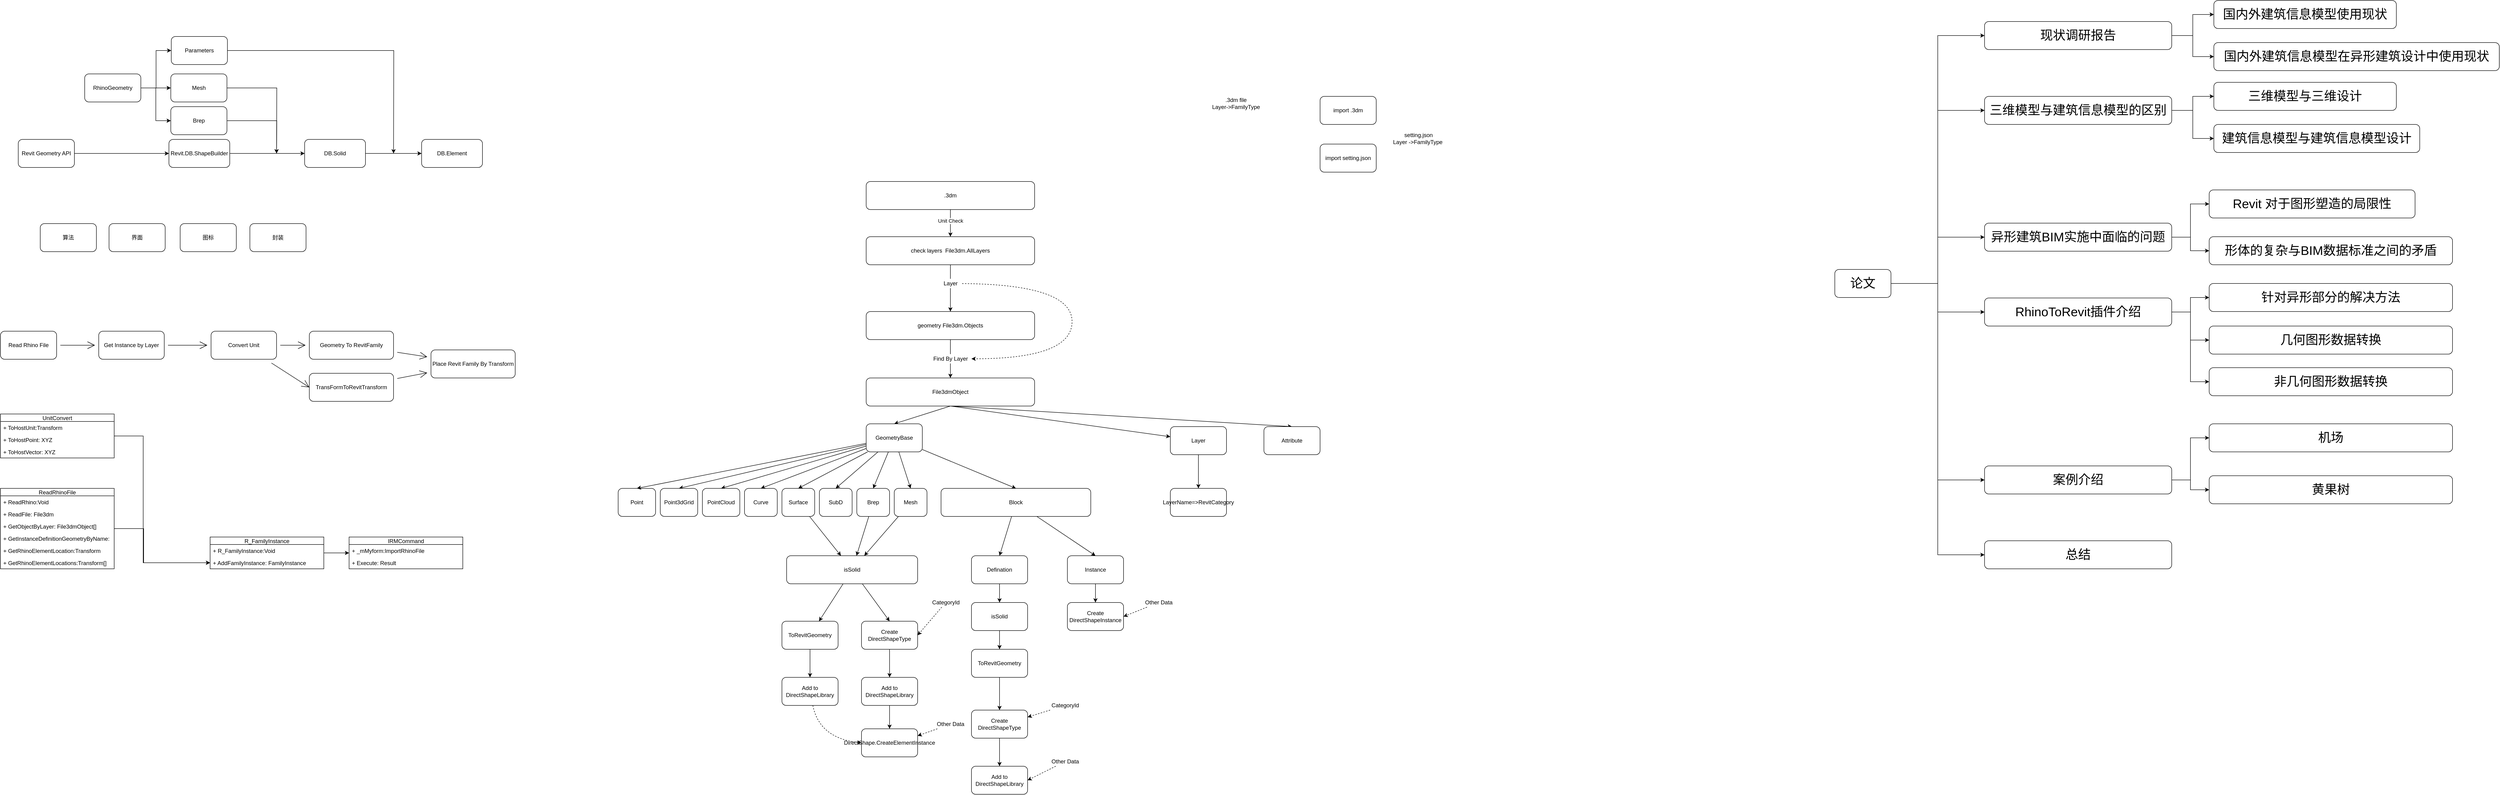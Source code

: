 <mxfile version="21.3.2" type="github">
  <diagram id="WkqkpthZm6sY3ciMsQY8" name="Page-1">
    <mxGraphModel dx="1834" dy="1174" grid="1" gridSize="10" guides="1" tooltips="0" connect="1" arrows="1" fold="1" page="0" pageScale="1" pageWidth="827" pageHeight="1169" math="0" shadow="0">
      <root>
        <mxCell id="0" />
        <mxCell id="1" parent="0" />
        <mxCell id="V5rBz6ozKF_ae6FL3Usa-3" style="edgeStyle=orthogonalEdgeStyle;rounded=0;orthogonalLoop=1;jettySize=auto;html=1;entryX=0;entryY=0.5;entryDx=0;entryDy=0;" parent="1" source="V5rBz6ozKF_ae6FL3Usa-1" target="V5rBz6ozKF_ae6FL3Usa-2" edge="1">
          <mxGeometry relative="1" as="geometry" />
        </mxCell>
        <mxCell id="V5rBz6ozKF_ae6FL3Usa-1" value="Revit Geometry API" style="rounded=1;whiteSpace=wrap;html=1;" parent="1" vertex="1">
          <mxGeometry x="-162" y="290" width="120" height="60" as="geometry" />
        </mxCell>
        <mxCell id="V5rBz6ozKF_ae6FL3Usa-11" style="edgeStyle=orthogonalEdgeStyle;rounded=0;orthogonalLoop=1;jettySize=auto;html=1;entryX=0;entryY=0.5;entryDx=0;entryDy=0;" parent="1" source="V5rBz6ozKF_ae6FL3Usa-2" target="V5rBz6ozKF_ae6FL3Usa-9" edge="1">
          <mxGeometry relative="1" as="geometry" />
        </mxCell>
        <mxCell id="V5rBz6ozKF_ae6FL3Usa-2" value="Revit.DB.ShapeBuilder" style="rounded=1;whiteSpace=wrap;html=1;" parent="1" vertex="1">
          <mxGeometry x="160" y="290" width="130" height="60" as="geometry" />
        </mxCell>
        <mxCell id="V5rBz6ozKF_ae6FL3Usa-6" style="edgeStyle=orthogonalEdgeStyle;rounded=0;orthogonalLoop=1;jettySize=auto;html=1;entryX=0;entryY=0.5;entryDx=0;entryDy=0;" parent="1" source="V5rBz6ozKF_ae6FL3Usa-4" target="V5rBz6ozKF_ae6FL3Usa-5" edge="1">
          <mxGeometry relative="1" as="geometry" />
        </mxCell>
        <mxCell id="V5rBz6ozKF_ae6FL3Usa-8" style="edgeStyle=orthogonalEdgeStyle;rounded=0;orthogonalLoop=1;jettySize=auto;html=1;entryX=0;entryY=0.5;entryDx=0;entryDy=0;" parent="1" source="V5rBz6ozKF_ae6FL3Usa-4" target="V5rBz6ozKF_ae6FL3Usa-7" edge="1">
          <mxGeometry relative="1" as="geometry" />
        </mxCell>
        <mxCell id="V5rBz6ozKF_ae6FL3Usa-15" style="edgeStyle=orthogonalEdgeStyle;rounded=0;orthogonalLoop=1;jettySize=auto;html=1;entryX=0;entryY=0.5;entryDx=0;entryDy=0;" parent="1" source="V5rBz6ozKF_ae6FL3Usa-4" target="V5rBz6ozKF_ae6FL3Usa-14" edge="1">
          <mxGeometry relative="1" as="geometry" />
        </mxCell>
        <mxCell id="V5rBz6ozKF_ae6FL3Usa-4" value="RhinoGeometry" style="rounded=1;whiteSpace=wrap;html=1;" parent="1" vertex="1">
          <mxGeometry x="-20" y="150" width="120" height="60" as="geometry" />
        </mxCell>
        <mxCell id="V5rBz6ozKF_ae6FL3Usa-13" style="edgeStyle=orthogonalEdgeStyle;rounded=0;orthogonalLoop=1;jettySize=auto;html=1;" parent="1" source="V5rBz6ozKF_ae6FL3Usa-5" edge="1">
          <mxGeometry relative="1" as="geometry">
            <mxPoint x="390" y="320" as="targetPoint" />
          </mxGeometry>
        </mxCell>
        <mxCell id="V5rBz6ozKF_ae6FL3Usa-5" value="Mesh" style="rounded=1;whiteSpace=wrap;html=1;" parent="1" vertex="1">
          <mxGeometry x="164" y="150" width="120" height="60" as="geometry" />
        </mxCell>
        <mxCell id="V5rBz6ozKF_ae6FL3Usa-12" style="edgeStyle=orthogonalEdgeStyle;rounded=0;orthogonalLoop=1;jettySize=auto;html=1;" parent="1" source="V5rBz6ozKF_ae6FL3Usa-7" edge="1">
          <mxGeometry relative="1" as="geometry">
            <mxPoint x="390" y="320" as="targetPoint" />
          </mxGeometry>
        </mxCell>
        <mxCell id="V5rBz6ozKF_ae6FL3Usa-7" value="Brep" style="rounded=1;whiteSpace=wrap;html=1;" parent="1" vertex="1">
          <mxGeometry x="164" y="220" width="120" height="60" as="geometry" />
        </mxCell>
        <mxCell id="V5rBz6ozKF_ae6FL3Usa-17" style="edgeStyle=orthogonalEdgeStyle;rounded=0;orthogonalLoop=1;jettySize=auto;html=1;" parent="1" source="V5rBz6ozKF_ae6FL3Usa-9" target="V5rBz6ozKF_ae6FL3Usa-16" edge="1">
          <mxGeometry relative="1" as="geometry" />
        </mxCell>
        <mxCell id="V5rBz6ozKF_ae6FL3Usa-9" value="DB.Solid" style="rounded=1;whiteSpace=wrap;html=1;" parent="1" vertex="1">
          <mxGeometry x="450" y="290" width="130" height="60" as="geometry" />
        </mxCell>
        <mxCell id="V5rBz6ozKF_ae6FL3Usa-18" style="edgeStyle=orthogonalEdgeStyle;rounded=0;orthogonalLoop=1;jettySize=auto;html=1;" parent="1" source="V5rBz6ozKF_ae6FL3Usa-14" edge="1">
          <mxGeometry relative="1" as="geometry">
            <mxPoint x="640" y="320" as="targetPoint" />
          </mxGeometry>
        </mxCell>
        <mxCell id="V5rBz6ozKF_ae6FL3Usa-14" value="Parameters" style="rounded=1;whiteSpace=wrap;html=1;" parent="1" vertex="1">
          <mxGeometry x="165" y="70" width="120" height="60" as="geometry" />
        </mxCell>
        <mxCell id="V5rBz6ozKF_ae6FL3Usa-16" value="DB.Element" style="rounded=1;whiteSpace=wrap;html=1;" parent="1" vertex="1">
          <mxGeometry x="700" y="290" width="130" height="60" as="geometry" />
        </mxCell>
        <mxCell id="cEZ5xaZiMLdMzWrRu-IB-3" style="edgeStyle=none;curved=1;rounded=0;orthogonalLoop=1;jettySize=auto;html=1;endArrow=open;startSize=14;endSize=14;sourcePerimeterSpacing=8;targetPerimeterSpacing=8;" parent="1" source="cEZ5xaZiMLdMzWrRu-IB-1" target="cEZ5xaZiMLdMzWrRu-IB-2" edge="1">
          <mxGeometry relative="1" as="geometry" />
        </mxCell>
        <mxCell id="cEZ5xaZiMLdMzWrRu-IB-1" value="Read Rhino File" style="rounded=1;whiteSpace=wrap;html=1;hachureGap=4;pointerEvents=0;" parent="1" vertex="1">
          <mxGeometry x="-200" y="700" width="120" height="60" as="geometry" />
        </mxCell>
        <mxCell id="cEZ5xaZiMLdMzWrRu-IB-5" style="edgeStyle=none;curved=1;rounded=0;orthogonalLoop=1;jettySize=auto;html=1;endArrow=open;startSize=14;endSize=14;sourcePerimeterSpacing=8;targetPerimeterSpacing=8;" parent="1" source="cEZ5xaZiMLdMzWrRu-IB-2" target="cEZ5xaZiMLdMzWrRu-IB-4" edge="1">
          <mxGeometry relative="1" as="geometry" />
        </mxCell>
        <mxCell id="cEZ5xaZiMLdMzWrRu-IB-2" value="Get Instance by Layer" style="rounded=1;whiteSpace=wrap;html=1;hachureGap=4;pointerEvents=0;" parent="1" vertex="1">
          <mxGeometry x="10" y="700" width="140" height="60" as="geometry" />
        </mxCell>
        <mxCell id="cEZ5xaZiMLdMzWrRu-IB-7" style="edgeStyle=none;curved=1;rounded=0;orthogonalLoop=1;jettySize=auto;html=1;endArrow=open;startSize=14;endSize=14;sourcePerimeterSpacing=8;targetPerimeterSpacing=8;" parent="1" source="cEZ5xaZiMLdMzWrRu-IB-4" target="cEZ5xaZiMLdMzWrRu-IB-6" edge="1">
          <mxGeometry relative="1" as="geometry" />
        </mxCell>
        <mxCell id="cEZ5xaZiMLdMzWrRu-IB-9" style="edgeStyle=none;curved=1;rounded=0;orthogonalLoop=1;jettySize=auto;html=1;entryX=0;entryY=0.5;entryDx=0;entryDy=0;endArrow=open;startSize=14;endSize=14;sourcePerimeterSpacing=8;targetPerimeterSpacing=8;" parent="1" source="cEZ5xaZiMLdMzWrRu-IB-4" target="cEZ5xaZiMLdMzWrRu-IB-8" edge="1">
          <mxGeometry relative="1" as="geometry" />
        </mxCell>
        <mxCell id="cEZ5xaZiMLdMzWrRu-IB-4" value="Convert Unit" style="rounded=1;whiteSpace=wrap;html=1;hachureGap=4;pointerEvents=0;" parent="1" vertex="1">
          <mxGeometry x="250" y="700" width="140" height="60" as="geometry" />
        </mxCell>
        <mxCell id="cEZ5xaZiMLdMzWrRu-IB-11" style="edgeStyle=none;curved=1;rounded=0;orthogonalLoop=1;jettySize=auto;html=1;endArrow=open;startSize=14;endSize=14;sourcePerimeterSpacing=8;targetPerimeterSpacing=8;" parent="1" source="cEZ5xaZiMLdMzWrRu-IB-6" target="cEZ5xaZiMLdMzWrRu-IB-10" edge="1">
          <mxGeometry relative="1" as="geometry" />
        </mxCell>
        <mxCell id="cEZ5xaZiMLdMzWrRu-IB-6" value="Geometry To RevitFamily" style="rounded=1;whiteSpace=wrap;html=1;hachureGap=4;pointerEvents=0;" parent="1" vertex="1">
          <mxGeometry x="460" y="700" width="180" height="60" as="geometry" />
        </mxCell>
        <mxCell id="cEZ5xaZiMLdMzWrRu-IB-12" style="edgeStyle=none;curved=1;rounded=0;orthogonalLoop=1;jettySize=auto;html=1;endArrow=open;startSize=14;endSize=14;sourcePerimeterSpacing=8;targetPerimeterSpacing=8;" parent="1" source="cEZ5xaZiMLdMzWrRu-IB-8" target="cEZ5xaZiMLdMzWrRu-IB-10" edge="1">
          <mxGeometry relative="1" as="geometry" />
        </mxCell>
        <mxCell id="cEZ5xaZiMLdMzWrRu-IB-8" value="TransFormToRevitTransform" style="rounded=1;whiteSpace=wrap;html=1;hachureGap=4;pointerEvents=0;" parent="1" vertex="1">
          <mxGeometry x="460" y="790" width="180" height="60" as="geometry" />
        </mxCell>
        <mxCell id="cEZ5xaZiMLdMzWrRu-IB-10" value="Place Revit Family By Transform" style="rounded=1;whiteSpace=wrap;html=1;hachureGap=4;pointerEvents=0;" parent="1" vertex="1">
          <mxGeometry x="720" y="740" width="180" height="60" as="geometry" />
        </mxCell>
        <mxCell id="k1TiQyXpwL7IkzKvXzOS-1" value="算法" style="rounded=1;whiteSpace=wrap;html=1;" parent="1" vertex="1">
          <mxGeometry x="-115" y="470" width="120" height="60" as="geometry" />
        </mxCell>
        <mxCell id="k1TiQyXpwL7IkzKvXzOS-2" value="界面" style="rounded=1;whiteSpace=wrap;html=1;" parent="1" vertex="1">
          <mxGeometry x="32" y="470" width="120" height="60" as="geometry" />
        </mxCell>
        <mxCell id="k1TiQyXpwL7IkzKvXzOS-3" value="图标" style="rounded=1;whiteSpace=wrap;html=1;" parent="1" vertex="1">
          <mxGeometry x="184" y="470" width="120" height="60" as="geometry" />
        </mxCell>
        <mxCell id="k1TiQyXpwL7IkzKvXzOS-4" value="封装" style="rounded=1;whiteSpace=wrap;html=1;" parent="1" vertex="1">
          <mxGeometry x="333" y="470" width="120" height="60" as="geometry" />
        </mxCell>
        <mxCell id="k1TiQyXpwL7IkzKvXzOS-28" style="edgeStyle=orthogonalEdgeStyle;rounded=0;orthogonalLoop=1;jettySize=auto;html=1;" parent="1" source="k1TiQyXpwL7IkzKvXzOS-5" target="k1TiQyXpwL7IkzKvXzOS-15" edge="1">
          <mxGeometry relative="1" as="geometry">
            <Array as="points">
              <mxPoint x="106" y="1122" />
              <mxPoint x="106" y="1195" />
            </Array>
          </mxGeometry>
        </mxCell>
        <mxCell id="k1TiQyXpwL7IkzKvXzOS-5" value="ReadRhinoFile" style="swimlane;fontStyle=0;childLayout=stackLayout;horizontal=1;startSize=16;fillColor=none;horizontalStack=0;resizeParent=1;resizeParentMax=0;resizeLast=0;collapsible=1;marginBottom=0;" parent="1" vertex="1">
          <mxGeometry x="-200" y="1036" width="243" height="172" as="geometry">
            <mxRectangle x="-200" y="893" width="87" height="18" as="alternateBounds" />
          </mxGeometry>
        </mxCell>
        <mxCell id="k1TiQyXpwL7IkzKvXzOS-6" value="+ ReadRhino:Void" style="text;strokeColor=none;fillColor=none;align=left;verticalAlign=top;spacingLeft=4;spacingRight=4;overflow=hidden;rotatable=0;points=[[0,0.5],[1,0.5]];portConstraint=eastwest;" parent="k1TiQyXpwL7IkzKvXzOS-5" vertex="1">
          <mxGeometry y="16" width="243" height="26" as="geometry" />
        </mxCell>
        <mxCell id="k1TiQyXpwL7IkzKvXzOS-7" value="+ ReadFile: File3dm" style="text;strokeColor=none;fillColor=none;align=left;verticalAlign=top;spacingLeft=4;spacingRight=4;overflow=hidden;rotatable=0;points=[[0,0.5],[1,0.5]];portConstraint=eastwest;" parent="k1TiQyXpwL7IkzKvXzOS-5" vertex="1">
          <mxGeometry y="42" width="243" height="26" as="geometry" />
        </mxCell>
        <mxCell id="k1TiQyXpwL7IkzKvXzOS-8" value="+ GetObjectByLayer: File3dmObject[]" style="text;strokeColor=none;fillColor=none;align=left;verticalAlign=top;spacingLeft=4;spacingRight=4;overflow=hidden;rotatable=0;points=[[0,0.5],[1,0.5]];portConstraint=eastwest;" parent="k1TiQyXpwL7IkzKvXzOS-5" vertex="1">
          <mxGeometry y="68" width="243" height="26" as="geometry" />
        </mxCell>
        <mxCell id="k1TiQyXpwL7IkzKvXzOS-9" value="+ GetInstanceDefinitionGeometryByName:" style="text;strokeColor=none;fillColor=none;align=left;verticalAlign=top;spacingLeft=4;spacingRight=4;overflow=hidden;rotatable=0;points=[[0,0.5],[1,0.5]];portConstraint=eastwest;" parent="k1TiQyXpwL7IkzKvXzOS-5" vertex="1">
          <mxGeometry y="94" width="243" height="26" as="geometry" />
        </mxCell>
        <mxCell id="k1TiQyXpwL7IkzKvXzOS-11" value="+ GetRhinoElementLocation:Transform" style="text;strokeColor=none;fillColor=none;align=left;verticalAlign=top;spacingLeft=4;spacingRight=4;overflow=hidden;rotatable=0;points=[[0,0.5],[1,0.5]];portConstraint=eastwest;" parent="k1TiQyXpwL7IkzKvXzOS-5" vertex="1">
          <mxGeometry y="120" width="243" height="26" as="geometry" />
        </mxCell>
        <mxCell id="k1TiQyXpwL7IkzKvXzOS-12" value="+ GetRhinoElementLocations:Transform[]" style="text;strokeColor=none;fillColor=none;align=left;verticalAlign=top;spacingLeft=4;spacingRight=4;overflow=hidden;rotatable=0;points=[[0,0.5],[1,0.5]];portConstraint=eastwest;" parent="k1TiQyXpwL7IkzKvXzOS-5" vertex="1">
          <mxGeometry y="146" width="243" height="26" as="geometry" />
        </mxCell>
        <mxCell id="k1TiQyXpwL7IkzKvXzOS-32" style="edgeStyle=orthogonalEdgeStyle;rounded=0;orthogonalLoop=1;jettySize=auto;html=1;" parent="1" source="k1TiQyXpwL7IkzKvXzOS-13" target="k1TiQyXpwL7IkzKvXzOS-29" edge="1">
          <mxGeometry relative="1" as="geometry" />
        </mxCell>
        <mxCell id="k1TiQyXpwL7IkzKvXzOS-13" value="R_FamilyInstance" style="swimlane;fontStyle=0;childLayout=stackLayout;horizontal=1;startSize=16;fillColor=none;horizontalStack=0;resizeParent=1;resizeParentMax=0;resizeLast=0;collapsible=1;marginBottom=0;" parent="1" vertex="1">
          <mxGeometry x="248" y="1140" width="243" height="68" as="geometry">
            <mxRectangle x="-200" y="893" width="87" height="18" as="alternateBounds" />
          </mxGeometry>
        </mxCell>
        <mxCell id="k1TiQyXpwL7IkzKvXzOS-14" value="+ R_FamilyInstance:Void" style="text;strokeColor=none;fillColor=none;align=left;verticalAlign=top;spacingLeft=4;spacingRight=4;overflow=hidden;rotatable=0;points=[[0,0.5],[1,0.5]];portConstraint=eastwest;" parent="k1TiQyXpwL7IkzKvXzOS-13" vertex="1">
          <mxGeometry y="16" width="243" height="26" as="geometry" />
        </mxCell>
        <mxCell id="k1TiQyXpwL7IkzKvXzOS-15" value="+ AddFamilyInstance: FamilyInstance" style="text;strokeColor=none;fillColor=none;align=left;verticalAlign=top;spacingLeft=4;spacingRight=4;overflow=hidden;rotatable=0;points=[[0,0.5],[1,0.5]];portConstraint=eastwest;" parent="k1TiQyXpwL7IkzKvXzOS-13" vertex="1">
          <mxGeometry y="42" width="243" height="26" as="geometry" />
        </mxCell>
        <mxCell id="k1TiQyXpwL7IkzKvXzOS-27" style="edgeStyle=orthogonalEdgeStyle;rounded=0;orthogonalLoop=1;jettySize=auto;html=1;entryX=0;entryY=0.5;entryDx=0;entryDy=0;" parent="1" source="k1TiQyXpwL7IkzKvXzOS-23" target="k1TiQyXpwL7IkzKvXzOS-15" edge="1">
          <mxGeometry relative="1" as="geometry">
            <Array as="points">
              <mxPoint x="105" y="924" />
              <mxPoint x="105" y="1195" />
            </Array>
          </mxGeometry>
        </mxCell>
        <mxCell id="k1TiQyXpwL7IkzKvXzOS-23" value="UnitConvert" style="swimlane;fontStyle=0;childLayout=stackLayout;horizontal=1;startSize=16;fillColor=none;horizontalStack=0;resizeParent=1;resizeParentMax=0;resizeLast=0;collapsible=1;marginBottom=0;" parent="1" vertex="1">
          <mxGeometry x="-200" y="877" width="243" height="94" as="geometry">
            <mxRectangle x="-200" y="893" width="87" height="18" as="alternateBounds" />
          </mxGeometry>
        </mxCell>
        <mxCell id="k1TiQyXpwL7IkzKvXzOS-24" value="+ ToHostUnit:Transform" style="text;strokeColor=none;fillColor=none;align=left;verticalAlign=top;spacingLeft=4;spacingRight=4;overflow=hidden;rotatable=0;points=[[0,0.5],[1,0.5]];portConstraint=eastwest;" parent="k1TiQyXpwL7IkzKvXzOS-23" vertex="1">
          <mxGeometry y="16" width="243" height="26" as="geometry" />
        </mxCell>
        <mxCell id="k1TiQyXpwL7IkzKvXzOS-25" value="+ ToHostPoint: XYZ" style="text;strokeColor=none;fillColor=none;align=left;verticalAlign=top;spacingLeft=4;spacingRight=4;overflow=hidden;rotatable=0;points=[[0,0.5],[1,0.5]];portConstraint=eastwest;" parent="k1TiQyXpwL7IkzKvXzOS-23" vertex="1">
          <mxGeometry y="42" width="243" height="26" as="geometry" />
        </mxCell>
        <mxCell id="k1TiQyXpwL7IkzKvXzOS-26" value="+ ToHostVector: XYZ" style="text;strokeColor=none;fillColor=none;align=left;verticalAlign=top;spacingLeft=4;spacingRight=4;overflow=hidden;rotatable=0;points=[[0,0.5],[1,0.5]];portConstraint=eastwest;" parent="k1TiQyXpwL7IkzKvXzOS-23" vertex="1">
          <mxGeometry y="68" width="243" height="26" as="geometry" />
        </mxCell>
        <mxCell id="k1TiQyXpwL7IkzKvXzOS-29" value="IRMCommand" style="swimlane;fontStyle=0;childLayout=stackLayout;horizontal=1;startSize=16;fillColor=none;horizontalStack=0;resizeParent=1;resizeParentMax=0;resizeLast=0;collapsible=1;marginBottom=0;" parent="1" vertex="1">
          <mxGeometry x="545" y="1140" width="243" height="68" as="geometry">
            <mxRectangle x="-200" y="893" width="87" height="18" as="alternateBounds" />
          </mxGeometry>
        </mxCell>
        <mxCell id="k1TiQyXpwL7IkzKvXzOS-30" value="+ _mMyform:ImportRhinoFile" style="text;strokeColor=none;fillColor=none;align=left;verticalAlign=top;spacingLeft=4;spacingRight=4;overflow=hidden;rotatable=0;points=[[0,0.5],[1,0.5]];portConstraint=eastwest;" parent="k1TiQyXpwL7IkzKvXzOS-29" vertex="1">
          <mxGeometry y="16" width="243" height="26" as="geometry" />
        </mxCell>
        <mxCell id="k1TiQyXpwL7IkzKvXzOS-31" value="+ Execute: Result" style="text;strokeColor=none;fillColor=none;align=left;verticalAlign=top;spacingLeft=4;spacingRight=4;overflow=hidden;rotatable=0;points=[[0,0.5],[1,0.5]];portConstraint=eastwest;" parent="k1TiQyXpwL7IkzKvXzOS-29" vertex="1">
          <mxGeometry y="42" width="243" height="26" as="geometry" />
        </mxCell>
        <mxCell id="CCIw289suXSukPpwCg0--3" style="edgeStyle=orthogonalEdgeStyle;rounded=0;orthogonalLoop=1;jettySize=auto;html=1;entryX=0;entryY=0.5;entryDx=0;entryDy=0;fontSize=27;" parent="1" source="CCIw289suXSukPpwCg0--1" target="CCIw289suXSukPpwCg0--2" edge="1">
          <mxGeometry relative="1" as="geometry" />
        </mxCell>
        <mxCell id="CCIw289suXSukPpwCg0--7" style="edgeStyle=orthogonalEdgeStyle;rounded=0;orthogonalLoop=1;jettySize=auto;html=1;entryX=0;entryY=0.5;entryDx=0;entryDy=0;fontSize=27;" parent="1" source="CCIw289suXSukPpwCg0--1" target="CCIw289suXSukPpwCg0--6" edge="1">
          <mxGeometry relative="1" as="geometry" />
        </mxCell>
        <mxCell id="CCIw289suXSukPpwCg0--9" style="edgeStyle=orthogonalEdgeStyle;rounded=0;orthogonalLoop=1;jettySize=auto;html=1;entryX=0;entryY=0.5;entryDx=0;entryDy=0;fontSize=27;" parent="1" source="CCIw289suXSukPpwCg0--1" target="CCIw289suXSukPpwCg0--8" edge="1">
          <mxGeometry relative="1" as="geometry" />
        </mxCell>
        <mxCell id="CCIw289suXSukPpwCg0--10" style="edgeStyle=orthogonalEdgeStyle;rounded=0;orthogonalLoop=1;jettySize=auto;html=1;entryX=0;entryY=0.5;entryDx=0;entryDy=0;fontSize=27;" parent="1" source="CCIw289suXSukPpwCg0--1" target="CCIw289suXSukPpwCg0--4" edge="1">
          <mxGeometry relative="1" as="geometry" />
        </mxCell>
        <mxCell id="CCIw289suXSukPpwCg0--12" style="edgeStyle=orthogonalEdgeStyle;rounded=0;orthogonalLoop=1;jettySize=auto;html=1;entryX=0;entryY=0.5;entryDx=0;entryDy=0;fontSize=27;" parent="1" source="CCIw289suXSukPpwCg0--1" target="CCIw289suXSukPpwCg0--11" edge="1">
          <mxGeometry relative="1" as="geometry" />
        </mxCell>
        <mxCell id="CCIw289suXSukPpwCg0--14" style="edgeStyle=orthogonalEdgeStyle;rounded=0;orthogonalLoop=1;jettySize=auto;html=1;entryX=0;entryY=0.5;entryDx=0;entryDy=0;fontSize=27;" parent="1" source="CCIw289suXSukPpwCg0--1" target="CCIw289suXSukPpwCg0--13" edge="1">
          <mxGeometry relative="1" as="geometry" />
        </mxCell>
        <mxCell id="CCIw289suXSukPpwCg0--1" value="&lt;font style=&quot;font-size: 27px&quot;&gt;论文&lt;/font&gt;" style="rounded=1;whiteSpace=wrap;html=1;" parent="1" vertex="1">
          <mxGeometry x="3720" y="568" width="120" height="60" as="geometry" />
        </mxCell>
        <mxCell id="CCIw289suXSukPpwCg0--17" style="edgeStyle=orthogonalEdgeStyle;rounded=0;orthogonalLoop=1;jettySize=auto;html=1;entryX=0;entryY=0.5;entryDx=0;entryDy=0;fontSize=27;" parent="1" source="CCIw289suXSukPpwCg0--2" target="CCIw289suXSukPpwCg0--15" edge="1">
          <mxGeometry relative="1" as="geometry" />
        </mxCell>
        <mxCell id="CCIw289suXSukPpwCg0--18" style="edgeStyle=orthogonalEdgeStyle;rounded=0;orthogonalLoop=1;jettySize=auto;html=1;entryX=0;entryY=0.5;entryDx=0;entryDy=0;fontSize=27;" parent="1" source="CCIw289suXSukPpwCg0--2" target="CCIw289suXSukPpwCg0--16" edge="1">
          <mxGeometry relative="1" as="geometry" />
        </mxCell>
        <mxCell id="CCIw289suXSukPpwCg0--2" value="&lt;font style=&quot;font-size: 27px&quot;&gt;现状调研报告&lt;/font&gt;" style="rounded=1;whiteSpace=wrap;html=1;" parent="1" vertex="1">
          <mxGeometry x="4040" y="38" width="400" height="60" as="geometry" />
        </mxCell>
        <mxCell id="CCIw289suXSukPpwCg0--22" style="edgeStyle=orthogonalEdgeStyle;rounded=0;orthogonalLoop=1;jettySize=auto;html=1;fontSize=27;" parent="1" source="CCIw289suXSukPpwCg0--4" target="CCIw289suXSukPpwCg0--20" edge="1">
          <mxGeometry relative="1" as="geometry" />
        </mxCell>
        <mxCell id="CCIw289suXSukPpwCg0--23" style="edgeStyle=orthogonalEdgeStyle;rounded=0;orthogonalLoop=1;jettySize=auto;html=1;fontSize=27;" parent="1" source="CCIw289suXSukPpwCg0--4" target="CCIw289suXSukPpwCg0--21" edge="1">
          <mxGeometry relative="1" as="geometry" />
        </mxCell>
        <mxCell id="CCIw289suXSukPpwCg0--4" value="&lt;font style=&quot;font-size: 27px&quot;&gt;三维模型与建筑信息模型的区别&lt;/font&gt;" style="rounded=1;whiteSpace=wrap;html=1;" parent="1" vertex="1">
          <mxGeometry x="4040" y="198" width="400" height="60" as="geometry" />
        </mxCell>
        <mxCell id="CCIw289suXSukPpwCg0--26" style="edgeStyle=orthogonalEdgeStyle;rounded=0;orthogonalLoop=1;jettySize=auto;html=1;fontSize=27;" parent="1" source="CCIw289suXSukPpwCg0--6" target="CCIw289suXSukPpwCg0--25" edge="1">
          <mxGeometry relative="1" as="geometry" />
        </mxCell>
        <mxCell id="CCIw289suXSukPpwCg0--27" style="edgeStyle=orthogonalEdgeStyle;rounded=0;orthogonalLoop=1;jettySize=auto;html=1;entryX=0;entryY=0.5;entryDx=0;entryDy=0;fontSize=27;" parent="1" source="CCIw289suXSukPpwCg0--6" target="CCIw289suXSukPpwCg0--24" edge="1">
          <mxGeometry relative="1" as="geometry" />
        </mxCell>
        <mxCell id="CCIw289suXSukPpwCg0--6" value="&lt;font style=&quot;font-size: 27px&quot;&gt;异形建筑BIM实施中面临的问题&lt;/font&gt;" style="rounded=1;whiteSpace=wrap;html=1;" parent="1" vertex="1">
          <mxGeometry x="4040" y="469" width="400" height="60" as="geometry" />
        </mxCell>
        <mxCell id="CCIw289suXSukPpwCg0--29" style="edgeStyle=orthogonalEdgeStyle;rounded=0;orthogonalLoop=1;jettySize=auto;html=1;entryX=0;entryY=0.5;entryDx=0;entryDy=0;fontSize=27;" parent="1" source="CCIw289suXSukPpwCg0--8" target="CCIw289suXSukPpwCg0--28" edge="1">
          <mxGeometry relative="1" as="geometry" />
        </mxCell>
        <mxCell id="CCIw289suXSukPpwCg0--31" style="edgeStyle=orthogonalEdgeStyle;rounded=0;orthogonalLoop=1;jettySize=auto;html=1;fontSize=27;" parent="1" source="CCIw289suXSukPpwCg0--8" target="CCIw289suXSukPpwCg0--30" edge="1">
          <mxGeometry relative="1" as="geometry" />
        </mxCell>
        <mxCell id="CCIw289suXSukPpwCg0--33" style="edgeStyle=orthogonalEdgeStyle;rounded=0;orthogonalLoop=1;jettySize=auto;html=1;entryX=0;entryY=0.5;entryDx=0;entryDy=0;fontSize=27;" parent="1" source="CCIw289suXSukPpwCg0--8" target="CCIw289suXSukPpwCg0--32" edge="1">
          <mxGeometry relative="1" as="geometry" />
        </mxCell>
        <mxCell id="CCIw289suXSukPpwCg0--8" value="&lt;span style=&quot;font-size: 27px&quot;&gt;RhinoToRevit插件介绍&lt;/span&gt;" style="rounded=1;whiteSpace=wrap;html=1;" parent="1" vertex="1">
          <mxGeometry x="4040" y="629" width="400" height="60" as="geometry" />
        </mxCell>
        <mxCell id="CCIw289suXSukPpwCg0--35" style="edgeStyle=orthogonalEdgeStyle;rounded=0;orthogonalLoop=1;jettySize=auto;html=1;entryX=0;entryY=0.5;entryDx=0;entryDy=0;fontSize=27;" parent="1" source="CCIw289suXSukPpwCg0--11" target="CCIw289suXSukPpwCg0--34" edge="1">
          <mxGeometry relative="1" as="geometry" />
        </mxCell>
        <mxCell id="CCIw289suXSukPpwCg0--37" style="edgeStyle=orthogonalEdgeStyle;rounded=0;orthogonalLoop=1;jettySize=auto;html=1;fontSize=27;" parent="1" source="CCIw289suXSukPpwCg0--11" target="CCIw289suXSukPpwCg0--36" edge="1">
          <mxGeometry relative="1" as="geometry" />
        </mxCell>
        <mxCell id="CCIw289suXSukPpwCg0--11" value="&lt;span style=&quot;font-size: 27px&quot;&gt;案例介绍&lt;/span&gt;" style="rounded=1;whiteSpace=wrap;html=1;" parent="1" vertex="1">
          <mxGeometry x="4040" y="988" width="400" height="60" as="geometry" />
        </mxCell>
        <mxCell id="CCIw289suXSukPpwCg0--13" value="&lt;span style=&quot;font-size: 27px&quot;&gt;总结&lt;/span&gt;" style="rounded=1;whiteSpace=wrap;html=1;" parent="1" vertex="1">
          <mxGeometry x="4040" y="1148" width="400" height="60" as="geometry" />
        </mxCell>
        <mxCell id="CCIw289suXSukPpwCg0--15" value="&lt;span style=&quot;font-size: 27px&quot;&gt;国内外建筑信息模型使用现状&lt;/span&gt;" style="rounded=1;whiteSpace=wrap;html=1;" parent="1" vertex="1">
          <mxGeometry x="4530" y="-7" width="390" height="60" as="geometry" />
        </mxCell>
        <mxCell id="CCIw289suXSukPpwCg0--16" value="&lt;span style=&quot;font-size: 27px&quot;&gt;国内外建筑信息模型在异形建筑设计中使用现状&lt;/span&gt;" style="rounded=1;whiteSpace=wrap;html=1;" parent="1" vertex="1">
          <mxGeometry x="4530" y="83" width="610" height="60" as="geometry" />
        </mxCell>
        <mxCell id="CCIw289suXSukPpwCg0--20" value="&lt;span style=&quot;font-size: 27px&quot;&gt;三维模型与三维设计&lt;/span&gt;" style="rounded=1;whiteSpace=wrap;html=1;" parent="1" vertex="1">
          <mxGeometry x="4530" y="168" width="390" height="60" as="geometry" />
        </mxCell>
        <mxCell id="CCIw289suXSukPpwCg0--21" value="&lt;span style=&quot;font-size: 27px&quot;&gt;建筑信息模型与建筑信息模型设计&lt;/span&gt;" style="rounded=1;whiteSpace=wrap;html=1;" parent="1" vertex="1">
          <mxGeometry x="4530" y="258" width="440" height="60" as="geometry" />
        </mxCell>
        <mxCell id="CCIw289suXSukPpwCg0--24" value="&lt;span style=&quot;font-size: 27px&quot;&gt;Revit 对于图形塑造的局限性&lt;/span&gt;" style="rounded=1;whiteSpace=wrap;html=1;" parent="1" vertex="1">
          <mxGeometry x="4520" y="398" width="440" height="60" as="geometry" />
        </mxCell>
        <mxCell id="CCIw289suXSukPpwCg0--25" value="&lt;span style=&quot;font-size: 27px&quot;&gt;形体的复杂与BIM数据标准之间的矛盾&lt;/span&gt;" style="rounded=1;whiteSpace=wrap;html=1;" parent="1" vertex="1">
          <mxGeometry x="4520" y="498" width="520" height="60" as="geometry" />
        </mxCell>
        <mxCell id="CCIw289suXSukPpwCg0--28" value="&lt;span style=&quot;font-size: 27px&quot;&gt;针对异形部分的解决方法&lt;/span&gt;" style="rounded=1;whiteSpace=wrap;html=1;" parent="1" vertex="1">
          <mxGeometry x="4520" y="598" width="520" height="60" as="geometry" />
        </mxCell>
        <mxCell id="CCIw289suXSukPpwCg0--30" value="&lt;span style=&quot;font-size: 27px&quot;&gt;几何图形数据转换&lt;/span&gt;" style="rounded=1;whiteSpace=wrap;html=1;" parent="1" vertex="1">
          <mxGeometry x="4520" y="689" width="520" height="60" as="geometry" />
        </mxCell>
        <mxCell id="CCIw289suXSukPpwCg0--32" value="&lt;span style=&quot;font-size: 27px&quot;&gt;非几何图形数据转换&lt;/span&gt;" style="rounded=1;whiteSpace=wrap;html=1;" parent="1" vertex="1">
          <mxGeometry x="4520" y="778" width="520" height="60" as="geometry" />
        </mxCell>
        <mxCell id="CCIw289suXSukPpwCg0--34" value="&lt;span style=&quot;font-size: 27px&quot;&gt;机场&lt;/span&gt;" style="rounded=1;whiteSpace=wrap;html=1;" parent="1" vertex="1">
          <mxGeometry x="4520" y="898" width="520" height="60" as="geometry" />
        </mxCell>
        <mxCell id="CCIw289suXSukPpwCg0--36" value="&lt;span style=&quot;font-size: 27px&quot;&gt;黄果树&lt;/span&gt;" style="rounded=1;whiteSpace=wrap;html=1;" parent="1" vertex="1">
          <mxGeometry x="4520" y="1009" width="520" height="60" as="geometry" />
        </mxCell>
        <mxCell id="-zTGO04irQdKsPccENqc-2" style="edgeStyle=orthogonalEdgeStyle;rounded=0;orthogonalLoop=1;jettySize=auto;html=1;" edge="1" parent="1" source="Z2qamN6q-ScVeDoEuT2b-2" target="Z2qamN6q-ScVeDoEuT2b-5">
          <mxGeometry relative="1" as="geometry" />
        </mxCell>
        <mxCell id="-zTGO04irQdKsPccENqc-4" value="Unit Check" style="edgeLabel;html=1;align=center;verticalAlign=middle;resizable=0;points=[];" vertex="1" connectable="0" parent="-zTGO04irQdKsPccENqc-2">
          <mxGeometry x="-0.184" relative="1" as="geometry">
            <mxPoint as="offset" />
          </mxGeometry>
        </mxCell>
        <mxCell id="Z2qamN6q-ScVeDoEuT2b-2" value=".3dm" style="rounded=1;whiteSpace=wrap;html=1;" parent="1" vertex="1">
          <mxGeometry x="1650" y="380" width="360" height="60" as="geometry" />
        </mxCell>
        <mxCell id="Z2qamN6q-ScVeDoEuT2b-11" style="edgeStyle=orthogonalEdgeStyle;rounded=0;orthogonalLoop=1;jettySize=auto;html=1;startArrow=none;" parent="1" source="Z2qamN6q-ScVeDoEuT2b-20" target="Z2qamN6q-ScVeDoEuT2b-6" edge="1">
          <mxGeometry relative="1" as="geometry" />
        </mxCell>
        <mxCell id="Z2qamN6q-ScVeDoEuT2b-5" value="check layers&amp;nbsp;&amp;nbsp;File3dm.AllLayers" style="rounded=1;whiteSpace=wrap;html=1;" parent="1" vertex="1">
          <mxGeometry x="1650" y="498" width="360" height="60" as="geometry" />
        </mxCell>
        <mxCell id="Z2qamN6q-ScVeDoEuT2b-15" style="edgeStyle=orthogonalEdgeStyle;rounded=0;orthogonalLoop=1;jettySize=auto;html=1;entryX=0.5;entryY=0;entryDx=0;entryDy=0;startArrow=none;" parent="1" source="Z2qamN6q-ScVeDoEuT2b-17" target="Z2qamN6q-ScVeDoEuT2b-16" edge="1">
          <mxGeometry relative="1" as="geometry">
            <mxPoint x="1830" y="770" as="targetPoint" />
          </mxGeometry>
        </mxCell>
        <mxCell id="Z2qamN6q-ScVeDoEuT2b-6" value="geometry&amp;nbsp;File3dm.Objects" style="rounded=1;whiteSpace=wrap;html=1;" parent="1" vertex="1">
          <mxGeometry x="1650" y="658" width="360" height="60" as="geometry" />
        </mxCell>
        <mxCell id="Z2qamN6q-ScVeDoEuT2b-7" value="Point" style="rounded=1;whiteSpace=wrap;html=1;" parent="1" vertex="1">
          <mxGeometry x="1120" y="1036" width="80" height="60" as="geometry" />
        </mxCell>
        <mxCell id="Z2qamN6q-ScVeDoEuT2b-8" value="Curve" style="rounded=1;whiteSpace=wrap;html=1;" parent="1" vertex="1">
          <mxGeometry x="1390" y="1036" width="70" height="60" as="geometry" />
        </mxCell>
        <mxCell id="Z2qamN6q-ScVeDoEuT2b-48" style="edgeStyle=none;curved=1;orthogonalLoop=1;jettySize=auto;html=1;" parent="1" source="Z2qamN6q-ScVeDoEuT2b-9" target="Z2qamN6q-ScVeDoEuT2b-47" edge="1">
          <mxGeometry relative="1" as="geometry" />
        </mxCell>
        <mxCell id="Z2qamN6q-ScVeDoEuT2b-9" value="Surface" style="rounded=1;whiteSpace=wrap;html=1;" parent="1" vertex="1">
          <mxGeometry x="1470" y="1036" width="70" height="60" as="geometry" />
        </mxCell>
        <mxCell id="Z2qamN6q-ScVeDoEuT2b-50" style="edgeStyle=none;curved=1;orthogonalLoop=1;jettySize=auto;html=1;" parent="1" source="Z2qamN6q-ScVeDoEuT2b-10" target="Z2qamN6q-ScVeDoEuT2b-47" edge="1">
          <mxGeometry relative="1" as="geometry" />
        </mxCell>
        <mxCell id="Z2qamN6q-ScVeDoEuT2b-10" value="Mesh" style="rounded=1;whiteSpace=wrap;html=1;" parent="1" vertex="1">
          <mxGeometry x="1710" y="1036" width="70" height="60" as="geometry" />
        </mxCell>
        <mxCell id="wXAaa_YpqRSrmQWijgcC-31" style="edgeStyle=none;curved=1;orthogonalLoop=1;jettySize=auto;html=1;entryX=0.5;entryY=0;entryDx=0;entryDy=0;" parent="1" source="Z2qamN6q-ScVeDoEuT2b-13" target="wXAaa_YpqRSrmQWijgcC-30" edge="1">
          <mxGeometry relative="1" as="geometry" />
        </mxCell>
        <mxCell id="wXAaa_YpqRSrmQWijgcC-38" style="edgeStyle=none;curved=1;orthogonalLoop=1;jettySize=auto;html=1;entryX=0.5;entryY=0;entryDx=0;entryDy=0;" parent="1" source="Z2qamN6q-ScVeDoEuT2b-13" target="wXAaa_YpqRSrmQWijgcC-37" edge="1">
          <mxGeometry relative="1" as="geometry" />
        </mxCell>
        <mxCell id="Z2qamN6q-ScVeDoEuT2b-13" value="Block" style="rounded=1;whiteSpace=wrap;html=1;" parent="1" vertex="1">
          <mxGeometry x="1810" y="1036" width="320" height="60" as="geometry" />
        </mxCell>
        <mxCell id="Z2qamN6q-ScVeDoEuT2b-23" style="orthogonalLoop=1;jettySize=auto;html=1;rounded=0;entryX=0.5;entryY=0;entryDx=0;entryDy=0;exitX=0.5;exitY=1;exitDx=0;exitDy=0;" parent="1" source="Z2qamN6q-ScVeDoEuT2b-16" target="Z2qamN6q-ScVeDoEuT2b-22" edge="1">
          <mxGeometry relative="1" as="geometry" />
        </mxCell>
        <mxCell id="Z2qamN6q-ScVeDoEuT2b-25" style="edgeStyle=none;rounded=0;orthogonalLoop=1;jettySize=auto;html=1;entryX=0.5;entryY=0;entryDx=0;entryDy=0;exitX=0.5;exitY=1;exitDx=0;exitDy=0;" parent="1" source="Z2qamN6q-ScVeDoEuT2b-16" target="Z2qamN6q-ScVeDoEuT2b-24" edge="1">
          <mxGeometry relative="1" as="geometry" />
        </mxCell>
        <mxCell id="wXAaa_YpqRSrmQWijgcC-2" style="rounded=0;orthogonalLoop=1;jettySize=auto;html=1;exitX=0.5;exitY=1;exitDx=0;exitDy=0;" parent="1" source="Z2qamN6q-ScVeDoEuT2b-16" target="wXAaa_YpqRSrmQWijgcC-1" edge="1">
          <mxGeometry relative="1" as="geometry" />
        </mxCell>
        <mxCell id="Z2qamN6q-ScVeDoEuT2b-16" value="File3dmObject" style="rounded=1;whiteSpace=wrap;html=1;" parent="1" vertex="1">
          <mxGeometry x="1650" y="800" width="360" height="60" as="geometry" />
        </mxCell>
        <mxCell id="Z2qamN6q-ScVeDoEuT2b-17" value="Find By Layer" style="text;html=1;align=center;verticalAlign=middle;resizable=0;points=[];autosize=1;strokeColor=none;fillColor=none;" parent="1" vertex="1">
          <mxGeometry x="1785" y="749" width="90" height="20" as="geometry" />
        </mxCell>
        <mxCell id="Z2qamN6q-ScVeDoEuT2b-18" value="" style="edgeStyle=orthogonalEdgeStyle;rounded=0;orthogonalLoop=1;jettySize=auto;html=1;entryX=0.5;entryY=0;entryDx=0;entryDy=0;endArrow=none;" parent="1" source="Z2qamN6q-ScVeDoEuT2b-6" target="Z2qamN6q-ScVeDoEuT2b-17" edge="1">
          <mxGeometry relative="1" as="geometry">
            <mxPoint x="1830" y="800" as="targetPoint" />
            <mxPoint x="1830" y="718" as="sourcePoint" />
          </mxGeometry>
        </mxCell>
        <mxCell id="Z2qamN6q-ScVeDoEuT2b-19" value="" style="endArrow=classic;html=1;curved=1;dashed=1;" parent="1" source="Z2qamN6q-ScVeDoEuT2b-20" target="Z2qamN6q-ScVeDoEuT2b-17" edge="1">
          <mxGeometry width="50" height="50" relative="1" as="geometry">
            <mxPoint x="1890" y="600" as="sourcePoint" />
            <mxPoint x="2050" y="730" as="targetPoint" />
            <Array as="points">
              <mxPoint x="2090" y="600" />
              <mxPoint x="2090" y="759" />
            </Array>
          </mxGeometry>
        </mxCell>
        <mxCell id="Z2qamN6q-ScVeDoEuT2b-20" value="Layer" style="text;html=1;align=center;verticalAlign=middle;resizable=0;points=[];autosize=1;strokeColor=none;fillColor=none;" parent="1" vertex="1">
          <mxGeometry x="1805" y="588" width="50" height="20" as="geometry" />
        </mxCell>
        <mxCell id="Z2qamN6q-ScVeDoEuT2b-21" value="" style="edgeStyle=orthogonalEdgeStyle;rounded=0;orthogonalLoop=1;jettySize=auto;html=1;endArrow=none;" parent="1" source="Z2qamN6q-ScVeDoEuT2b-5" target="Z2qamN6q-ScVeDoEuT2b-20" edge="1">
          <mxGeometry relative="1" as="geometry">
            <mxPoint x="1830" y="558" as="sourcePoint" />
            <mxPoint x="1830" y="658" as="targetPoint" />
          </mxGeometry>
        </mxCell>
        <mxCell id="Z2qamN6q-ScVeDoEuT2b-31" style="edgeStyle=none;rounded=0;orthogonalLoop=1;jettySize=auto;html=1;entryX=0.5;entryY=0;entryDx=0;entryDy=0;" parent="1" source="Z2qamN6q-ScVeDoEuT2b-22" target="Z2qamN6q-ScVeDoEuT2b-7" edge="1">
          <mxGeometry relative="1" as="geometry" />
        </mxCell>
        <mxCell id="Z2qamN6q-ScVeDoEuT2b-32" style="edgeStyle=none;rounded=0;orthogonalLoop=1;jettySize=auto;html=1;entryX=0.5;entryY=0;entryDx=0;entryDy=0;" parent="1" source="Z2qamN6q-ScVeDoEuT2b-22" target="Z2qamN6q-ScVeDoEuT2b-26" edge="1">
          <mxGeometry relative="1" as="geometry" />
        </mxCell>
        <mxCell id="Z2qamN6q-ScVeDoEuT2b-33" style="edgeStyle=none;rounded=0;orthogonalLoop=1;jettySize=auto;html=1;entryX=0.5;entryY=0;entryDx=0;entryDy=0;" parent="1" source="Z2qamN6q-ScVeDoEuT2b-22" target="Z2qamN6q-ScVeDoEuT2b-27" edge="1">
          <mxGeometry relative="1" as="geometry" />
        </mxCell>
        <mxCell id="Z2qamN6q-ScVeDoEuT2b-34" style="edgeStyle=none;rounded=0;orthogonalLoop=1;jettySize=auto;html=1;entryX=0.5;entryY=0;entryDx=0;entryDy=0;" parent="1" source="Z2qamN6q-ScVeDoEuT2b-22" target="Z2qamN6q-ScVeDoEuT2b-8" edge="1">
          <mxGeometry relative="1" as="geometry" />
        </mxCell>
        <mxCell id="Z2qamN6q-ScVeDoEuT2b-35" style="edgeStyle=none;rounded=0;orthogonalLoop=1;jettySize=auto;html=1;entryX=0.5;entryY=0;entryDx=0;entryDy=0;" parent="1" source="Z2qamN6q-ScVeDoEuT2b-22" target="Z2qamN6q-ScVeDoEuT2b-9" edge="1">
          <mxGeometry relative="1" as="geometry" />
        </mxCell>
        <mxCell id="Z2qamN6q-ScVeDoEuT2b-36" style="edgeStyle=none;rounded=0;orthogonalLoop=1;jettySize=auto;html=1;entryX=0.5;entryY=0;entryDx=0;entryDy=0;" parent="1" source="Z2qamN6q-ScVeDoEuT2b-22" target="Z2qamN6q-ScVeDoEuT2b-29" edge="1">
          <mxGeometry relative="1" as="geometry" />
        </mxCell>
        <mxCell id="Z2qamN6q-ScVeDoEuT2b-37" style="edgeStyle=none;rounded=0;orthogonalLoop=1;jettySize=auto;html=1;entryX=0.5;entryY=0;entryDx=0;entryDy=0;" parent="1" source="Z2qamN6q-ScVeDoEuT2b-22" target="Z2qamN6q-ScVeDoEuT2b-30" edge="1">
          <mxGeometry relative="1" as="geometry" />
        </mxCell>
        <mxCell id="Z2qamN6q-ScVeDoEuT2b-38" style="edgeStyle=none;rounded=0;orthogonalLoop=1;jettySize=auto;html=1;entryX=0.5;entryY=0;entryDx=0;entryDy=0;" parent="1" source="Z2qamN6q-ScVeDoEuT2b-22" target="Z2qamN6q-ScVeDoEuT2b-10" edge="1">
          <mxGeometry relative="1" as="geometry" />
        </mxCell>
        <mxCell id="Z2qamN6q-ScVeDoEuT2b-39" style="edgeStyle=none;rounded=0;orthogonalLoop=1;jettySize=auto;html=1;entryX=0.5;entryY=0;entryDx=0;entryDy=0;" parent="1" source="Z2qamN6q-ScVeDoEuT2b-22" target="Z2qamN6q-ScVeDoEuT2b-13" edge="1">
          <mxGeometry relative="1" as="geometry" />
        </mxCell>
        <mxCell id="Z2qamN6q-ScVeDoEuT2b-22" value="GeometryBase" style="rounded=1;whiteSpace=wrap;html=1;" parent="1" vertex="1">
          <mxGeometry x="1650" y="898" width="120" height="60" as="geometry" />
        </mxCell>
        <mxCell id="Z2qamN6q-ScVeDoEuT2b-24" value="Attribute" style="rounded=1;whiteSpace=wrap;html=1;" parent="1" vertex="1">
          <mxGeometry x="2500" y="904" width="120" height="60" as="geometry" />
        </mxCell>
        <mxCell id="Z2qamN6q-ScVeDoEuT2b-26" value="Point3dGrid" style="rounded=1;whiteSpace=wrap;html=1;" parent="1" vertex="1">
          <mxGeometry x="1210" y="1036" width="80" height="60" as="geometry" />
        </mxCell>
        <mxCell id="Z2qamN6q-ScVeDoEuT2b-27" value="PointCloud" style="rounded=1;whiteSpace=wrap;html=1;" parent="1" vertex="1">
          <mxGeometry x="1300" y="1036" width="80" height="60" as="geometry" />
        </mxCell>
        <mxCell id="Z2qamN6q-ScVeDoEuT2b-29" value="SubD" style="rounded=1;whiteSpace=wrap;html=1;" parent="1" vertex="1">
          <mxGeometry x="1550" y="1036" width="70" height="60" as="geometry" />
        </mxCell>
        <mxCell id="Z2qamN6q-ScVeDoEuT2b-49" style="edgeStyle=none;curved=1;orthogonalLoop=1;jettySize=auto;html=1;" parent="1" source="Z2qamN6q-ScVeDoEuT2b-30" target="Z2qamN6q-ScVeDoEuT2b-47" edge="1">
          <mxGeometry relative="1" as="geometry" />
        </mxCell>
        <mxCell id="Z2qamN6q-ScVeDoEuT2b-30" value="Brep" style="rounded=1;whiteSpace=wrap;html=1;" parent="1" vertex="1">
          <mxGeometry x="1630" y="1036" width="70" height="60" as="geometry" />
        </mxCell>
        <mxCell id="wXAaa_YpqRSrmQWijgcC-14" style="rounded=0;orthogonalLoop=1;jettySize=auto;html=1;" parent="1" source="Z2qamN6q-ScVeDoEuT2b-47" target="wXAaa_YpqRSrmQWijgcC-13" edge="1">
          <mxGeometry relative="1" as="geometry" />
        </mxCell>
        <mxCell id="wXAaa_YpqRSrmQWijgcC-20" style="edgeStyle=none;rounded=0;orthogonalLoop=1;jettySize=auto;html=1;entryX=0.5;entryY=0;entryDx=0;entryDy=0;" parent="1" source="Z2qamN6q-ScVeDoEuT2b-47" target="wXAaa_YpqRSrmQWijgcC-16" edge="1">
          <mxGeometry relative="1" as="geometry" />
        </mxCell>
        <mxCell id="Z2qamN6q-ScVeDoEuT2b-47" value="isSolid" style="rounded=1;whiteSpace=wrap;html=1;" parent="1" vertex="1">
          <mxGeometry x="1480" y="1180" width="280" height="60" as="geometry" />
        </mxCell>
        <mxCell id="wXAaa_YpqRSrmQWijgcC-8" style="edgeStyle=none;rounded=0;orthogonalLoop=1;jettySize=auto;html=1;entryX=0.5;entryY=0;entryDx=0;entryDy=0;" parent="1" source="Z2qamN6q-ScVeDoEuT2b-52" target="wXAaa_YpqRSrmQWijgcC-7" edge="1">
          <mxGeometry relative="1" as="geometry" />
        </mxCell>
        <mxCell id="Z2qamN6q-ScVeDoEuT2b-52" value="Create DirectShapeType" style="rounded=1;whiteSpace=wrap;html=1;" parent="1" vertex="1">
          <mxGeometry x="1875" y="1510" width="120" height="60" as="geometry" />
        </mxCell>
        <mxCell id="CPNSE_UKCVGXqQwKUKBJ-1" value="import .3dm" style="rounded=1;whiteSpace=wrap;html=1;" parent="1" vertex="1">
          <mxGeometry x="2620" y="198" width="120" height="60" as="geometry" />
        </mxCell>
        <mxCell id="CPNSE_UKCVGXqQwKUKBJ-2" value="import setting.json" style="rounded=1;whiteSpace=wrap;html=1;" parent="1" vertex="1">
          <mxGeometry x="2620" y="300" width="120" height="60" as="geometry" />
        </mxCell>
        <mxCell id="CPNSE_UKCVGXqQwKUKBJ-3" value="setting.json&lt;br&gt;Layer -&amp;gt;FamilyType&amp;nbsp;" style="text;html=1;align=center;verticalAlign=middle;resizable=0;points=[];autosize=1;strokeColor=none;fillColor=none;" parent="1" vertex="1">
          <mxGeometry x="2770" y="273" width="120" height="30" as="geometry" />
        </mxCell>
        <mxCell id="CPNSE_UKCVGXqQwKUKBJ-5" value=".3dm file&lt;br&gt;Layer-&amp;gt;FamilyType" style="text;html=1;align=center;verticalAlign=middle;resizable=0;points=[];autosize=1;strokeColor=none;fillColor=none;" parent="1" vertex="1">
          <mxGeometry x="2380" y="198" width="120" height="30" as="geometry" />
        </mxCell>
        <mxCell id="wXAaa_YpqRSrmQWijgcC-4" style="edgeStyle=none;rounded=0;orthogonalLoop=1;jettySize=auto;html=1;" parent="1" source="wXAaa_YpqRSrmQWijgcC-1" target="wXAaa_YpqRSrmQWijgcC-3" edge="1">
          <mxGeometry relative="1" as="geometry" />
        </mxCell>
        <mxCell id="wXAaa_YpqRSrmQWijgcC-1" value="Layer" style="rounded=1;whiteSpace=wrap;html=1;" parent="1" vertex="1">
          <mxGeometry x="2300" y="904" width="120" height="60" as="geometry" />
        </mxCell>
        <mxCell id="wXAaa_YpqRSrmQWijgcC-3" value="LayerName=&amp;gt;RevitCategory" style="rounded=1;whiteSpace=wrap;html=1;" parent="1" vertex="1">
          <mxGeometry x="2300" y="1036" width="120" height="60" as="geometry" />
        </mxCell>
        <mxCell id="wXAaa_YpqRSrmQWijgcC-7" value="Add to DirectShapeLibrary" style="rounded=1;whiteSpace=wrap;html=1;" parent="1" vertex="1">
          <mxGeometry x="1875" y="1630" width="120" height="60" as="geometry" />
        </mxCell>
        <mxCell id="wXAaa_YpqRSrmQWijgcC-9" value="Create DirectShapeInstance" style="rounded=1;whiteSpace=wrap;html=1;" parent="1" vertex="1">
          <mxGeometry x="2080" y="1280" width="120" height="60" as="geometry" />
        </mxCell>
        <mxCell id="wXAaa_YpqRSrmQWijgcC-24" style="edgeStyle=none;curved=1;orthogonalLoop=1;jettySize=auto;html=1;" parent="1" source="wXAaa_YpqRSrmQWijgcC-13" target="wXAaa_YpqRSrmQWijgcC-23" edge="1">
          <mxGeometry relative="1" as="geometry" />
        </mxCell>
        <mxCell id="wXAaa_YpqRSrmQWijgcC-13" value="ToRevitGeometry" style="rounded=1;whiteSpace=wrap;html=1;" parent="1" vertex="1">
          <mxGeometry x="1470" y="1320" width="120" height="60" as="geometry" />
        </mxCell>
        <mxCell id="wXAaa_YpqRSrmQWijgcC-15" style="edgeStyle=none;rounded=0;orthogonalLoop=1;jettySize=auto;html=1;entryX=0.5;entryY=0;entryDx=0;entryDy=0;" parent="1" source="wXAaa_YpqRSrmQWijgcC-16" target="wXAaa_YpqRSrmQWijgcC-18" edge="1">
          <mxGeometry relative="1" as="geometry" />
        </mxCell>
        <mxCell id="wXAaa_YpqRSrmQWijgcC-16" value="Create DirectShapeType" style="rounded=1;whiteSpace=wrap;html=1;" parent="1" vertex="1">
          <mxGeometry x="1640" y="1320" width="120" height="60" as="geometry" />
        </mxCell>
        <mxCell id="wXAaa_YpqRSrmQWijgcC-17" style="edgeStyle=none;rounded=0;orthogonalLoop=1;jettySize=auto;html=1;" parent="1" source="wXAaa_YpqRSrmQWijgcC-18" target="wXAaa_YpqRSrmQWijgcC-19" edge="1">
          <mxGeometry relative="1" as="geometry" />
        </mxCell>
        <mxCell id="wXAaa_YpqRSrmQWijgcC-18" value="Add to DirectShapeLibrary" style="rounded=1;whiteSpace=wrap;html=1;" parent="1" vertex="1">
          <mxGeometry x="1640" y="1440" width="120" height="60" as="geometry" />
        </mxCell>
        <mxCell id="wXAaa_YpqRSrmQWijgcC-19" value="DirectShape.CreateElementInstance" style="rounded=1;whiteSpace=wrap;html=1;" parent="1" vertex="1">
          <mxGeometry x="1640" y="1550" width="120" height="60" as="geometry" />
        </mxCell>
        <mxCell id="wXAaa_YpqRSrmQWijgcC-25" style="edgeStyle=none;curved=1;orthogonalLoop=1;jettySize=auto;html=1;entryX=0;entryY=0.5;entryDx=0;entryDy=0;dashed=1;" parent="1" source="wXAaa_YpqRSrmQWijgcC-23" target="wXAaa_YpqRSrmQWijgcC-19" edge="1">
          <mxGeometry relative="1" as="geometry">
            <Array as="points">
              <mxPoint x="1550" y="1570" />
            </Array>
          </mxGeometry>
        </mxCell>
        <mxCell id="wXAaa_YpqRSrmQWijgcC-23" value="Add to DirectShapeLibrary" style="rounded=1;whiteSpace=wrap;html=1;" parent="1" vertex="1">
          <mxGeometry x="1470" y="1440" width="120" height="60" as="geometry" />
        </mxCell>
        <mxCell id="wXAaa_YpqRSrmQWijgcC-27" style="edgeStyle=none;curved=1;orthogonalLoop=1;jettySize=auto;html=1;entryX=1;entryY=0.5;entryDx=0;entryDy=0;dashed=1;" parent="1" source="wXAaa_YpqRSrmQWijgcC-26" target="wXAaa_YpqRSrmQWijgcC-16" edge="1">
          <mxGeometry relative="1" as="geometry" />
        </mxCell>
        <mxCell id="wXAaa_YpqRSrmQWijgcC-26" value="CategoryId" style="text;html=1;align=center;verticalAlign=middle;resizable=0;points=[];autosize=1;strokeColor=none;fillColor=none;" parent="1" vertex="1">
          <mxGeometry x="1785" y="1270" width="70" height="20" as="geometry" />
        </mxCell>
        <mxCell id="wXAaa_YpqRSrmQWijgcC-29" style="edgeStyle=none;curved=1;orthogonalLoop=1;jettySize=auto;html=1;entryX=1;entryY=0.25;entryDx=0;entryDy=0;dashed=1;" parent="1" source="wXAaa_YpqRSrmQWijgcC-28" target="wXAaa_YpqRSrmQWijgcC-19" edge="1">
          <mxGeometry relative="1" as="geometry" />
        </mxCell>
        <mxCell id="wXAaa_YpqRSrmQWijgcC-28" value="Other Data" style="text;html=1;align=center;verticalAlign=middle;resizable=0;points=[];autosize=1;strokeColor=none;fillColor=none;" parent="1" vertex="1">
          <mxGeometry x="1795" y="1530" width="70" height="20" as="geometry" />
        </mxCell>
        <mxCell id="wXAaa_YpqRSrmQWijgcC-33" style="edgeStyle=none;curved=1;orthogonalLoop=1;jettySize=auto;html=1;" parent="1" source="wXAaa_YpqRSrmQWijgcC-30" target="wXAaa_YpqRSrmQWijgcC-32" edge="1">
          <mxGeometry relative="1" as="geometry" />
        </mxCell>
        <mxCell id="wXAaa_YpqRSrmQWijgcC-30" value="Defination" style="rounded=1;whiteSpace=wrap;html=1;" parent="1" vertex="1">
          <mxGeometry x="1875" y="1180" width="120" height="60" as="geometry" />
        </mxCell>
        <mxCell id="wXAaa_YpqRSrmQWijgcC-35" style="edgeStyle=none;curved=1;orthogonalLoop=1;jettySize=auto;html=1;" parent="1" source="wXAaa_YpqRSrmQWijgcC-32" target="wXAaa_YpqRSrmQWijgcC-34" edge="1">
          <mxGeometry relative="1" as="geometry" />
        </mxCell>
        <mxCell id="wXAaa_YpqRSrmQWijgcC-32" value="isSolid" style="rounded=1;whiteSpace=wrap;html=1;" parent="1" vertex="1">
          <mxGeometry x="1875" y="1280" width="120" height="60" as="geometry" />
        </mxCell>
        <mxCell id="wXAaa_YpqRSrmQWijgcC-36" style="edgeStyle=none;curved=1;orthogonalLoop=1;jettySize=auto;html=1;" parent="1" source="wXAaa_YpqRSrmQWijgcC-34" target="Z2qamN6q-ScVeDoEuT2b-52" edge="1">
          <mxGeometry relative="1" as="geometry" />
        </mxCell>
        <mxCell id="wXAaa_YpqRSrmQWijgcC-34" value="ToRevitGeometry" style="rounded=1;whiteSpace=wrap;html=1;" parent="1" vertex="1">
          <mxGeometry x="1875" y="1380" width="120" height="60" as="geometry" />
        </mxCell>
        <mxCell id="wXAaa_YpqRSrmQWijgcC-39" style="edgeStyle=none;curved=1;orthogonalLoop=1;jettySize=auto;html=1;" parent="1" source="wXAaa_YpqRSrmQWijgcC-37" target="wXAaa_YpqRSrmQWijgcC-9" edge="1">
          <mxGeometry relative="1" as="geometry" />
        </mxCell>
        <mxCell id="wXAaa_YpqRSrmQWijgcC-37" value="Instance" style="rounded=1;whiteSpace=wrap;html=1;" parent="1" vertex="1">
          <mxGeometry x="2080" y="1180" width="120" height="60" as="geometry" />
        </mxCell>
        <mxCell id="wXAaa_YpqRSrmQWijgcC-41" style="edgeStyle=none;curved=1;orthogonalLoop=1;jettySize=auto;html=1;entryX=1;entryY=0.25;entryDx=0;entryDy=0;dashed=1;" parent="1" source="wXAaa_YpqRSrmQWijgcC-40" target="Z2qamN6q-ScVeDoEuT2b-52" edge="1">
          <mxGeometry relative="1" as="geometry" />
        </mxCell>
        <mxCell id="wXAaa_YpqRSrmQWijgcC-40" value="CategoryId" style="text;html=1;align=center;verticalAlign=middle;resizable=0;points=[];autosize=1;strokeColor=none;fillColor=none;" parent="1" vertex="1">
          <mxGeometry x="2040" y="1490" width="70" height="20" as="geometry" />
        </mxCell>
        <mxCell id="wXAaa_YpqRSrmQWijgcC-43" style="edgeStyle=none;curved=1;orthogonalLoop=1;jettySize=auto;html=1;entryX=1;entryY=0.5;entryDx=0;entryDy=0;dashed=1;" parent="1" source="wXAaa_YpqRSrmQWijgcC-42" target="wXAaa_YpqRSrmQWijgcC-7" edge="1">
          <mxGeometry relative="1" as="geometry" />
        </mxCell>
        <mxCell id="wXAaa_YpqRSrmQWijgcC-42" value="Other Data" style="text;html=1;align=center;verticalAlign=middle;resizable=0;points=[];autosize=1;strokeColor=none;fillColor=none;" parent="1" vertex="1">
          <mxGeometry x="2040" y="1610" width="70" height="20" as="geometry" />
        </mxCell>
        <mxCell id="wXAaa_YpqRSrmQWijgcC-45" style="edgeStyle=none;curved=1;orthogonalLoop=1;jettySize=auto;html=1;entryX=1;entryY=0.5;entryDx=0;entryDy=0;dashed=1;" parent="1" source="wXAaa_YpqRSrmQWijgcC-44" target="wXAaa_YpqRSrmQWijgcC-9" edge="1">
          <mxGeometry relative="1" as="geometry" />
        </mxCell>
        <mxCell id="wXAaa_YpqRSrmQWijgcC-44" value="Other Data" style="text;html=1;align=center;verticalAlign=middle;resizable=0;points=[];autosize=1;strokeColor=none;fillColor=none;" parent="1" vertex="1">
          <mxGeometry x="2240" y="1270" width="70" height="20" as="geometry" />
        </mxCell>
      </root>
    </mxGraphModel>
  </diagram>
</mxfile>
